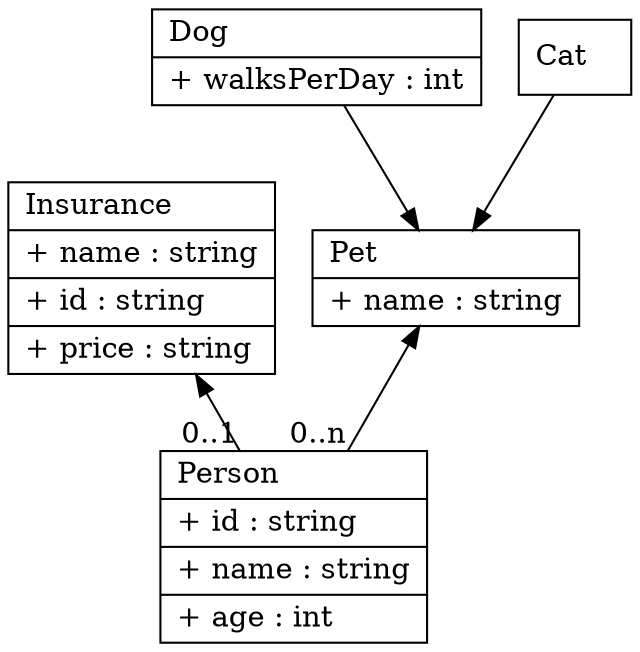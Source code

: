 digraph G {
	rankdir=BT;
        fontname = "Bitstream Vera Sans";
        fontsize = 8;

        node [
                shape = "record"
        ]

        edge [
        ]

        Person [
                label = "{Person\l|+ id : string\l|+ name : string\l|+ age : int\l}",id=Person
        ]
        Insurance [
                label = "{Insurance\l|+ name : string\l|+ id : string\l|+ price : string\l}",id=Insurance
            ]
        Pet [
                label = "{Pet\l|+ name : string\l}",id=Pet
            ]
        Dog [
                label = "{Dog\l|+ walksPerDay : int\l}",id=Dog
            ]
       Cat [
                label = "{Cat\l}",id=Cat
            ]

	    

		Person -> Insurance [taillabel="0..1"];
		Person -> Pet [taillabel="0..n"];
		Pet -> Dog [dir=back];
		Pet -> Cat [dir=back];
}

